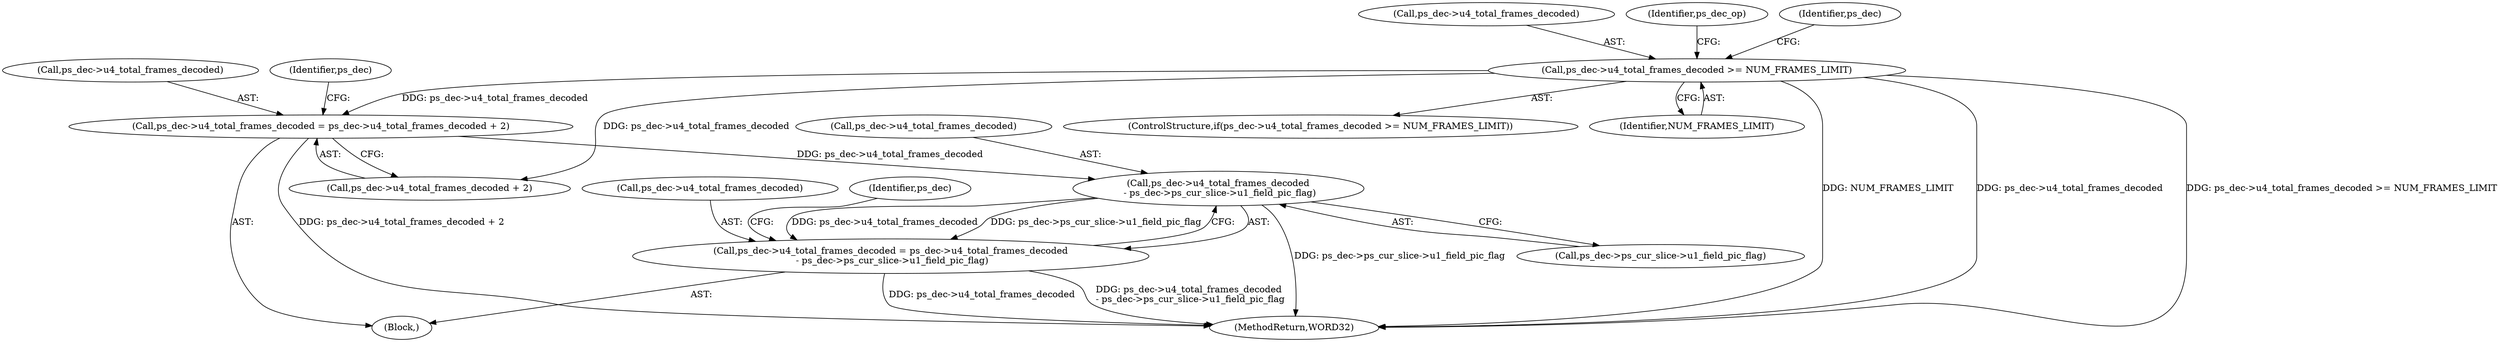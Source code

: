 digraph "0_Android_e86d3cfd2bc28dac421092106751e5638d54a848@pointer" {
"1002032" [label="(Call,ps_dec->u4_total_frames_decoded\n - ps_dec->ps_cur_slice->u1_field_pic_flag)"];
"1002019" [label="(Call,ps_dec->u4_total_frames_decoded = ps_dec->u4_total_frames_decoded + 2)"];
"1000470" [label="(Call,ps_dec->u4_total_frames_decoded >= NUM_FRAMES_LIMIT)"];
"1002028" [label="(Call,ps_dec->u4_total_frames_decoded = ps_dec->u4_total_frames_decoded\n - ps_dec->ps_cur_slice->u1_field_pic_flag)"];
"1002032" [label="(Call,ps_dec->u4_total_frames_decoded\n - ps_dec->ps_cur_slice->u1_field_pic_flag)"];
"1002033" [label="(Call,ps_dec->u4_total_frames_decoded)"];
"1002029" [label="(Call,ps_dec->u4_total_frames_decoded)"];
"1000471" [label="(Call,ps_dec->u4_total_frames_decoded)"];
"1002019" [label="(Call,ps_dec->u4_total_frames_decoded = ps_dec->u4_total_frames_decoded + 2)"];
"1002028" [label="(Call,ps_dec->u4_total_frames_decoded = ps_dec->u4_total_frames_decoded\n - ps_dec->ps_cur_slice->u1_field_pic_flag)"];
"1000470" [label="(Call,ps_dec->u4_total_frames_decoded >= NUM_FRAMES_LIMIT)"];
"1002030" [label="(Identifier,ps_dec)"];
"1002270" [label="(MethodReturn,WORD32)"];
"1001882" [label="(Block,)"];
"1002023" [label="(Call,ps_dec->u4_total_frames_decoded + 2)"];
"1002020" [label="(Call,ps_dec->u4_total_frames_decoded)"];
"1000469" [label="(ControlStructure,if(ps_dec->u4_total_frames_decoded >= NUM_FRAMES_LIMIT))"];
"1000478" [label="(Identifier,ps_dec_op)"];
"1000474" [label="(Identifier,NUM_FRAMES_LIMIT)"];
"1002044" [label="(Identifier,ps_dec)"];
"1002036" [label="(Call,ps_dec->ps_cur_slice->u1_field_pic_flag)"];
"1000485" [label="(Identifier,ps_dec)"];
"1002032" -> "1002028"  [label="AST: "];
"1002032" -> "1002036"  [label="CFG: "];
"1002033" -> "1002032"  [label="AST: "];
"1002036" -> "1002032"  [label="AST: "];
"1002028" -> "1002032"  [label="CFG: "];
"1002032" -> "1002270"  [label="DDG: ps_dec->ps_cur_slice->u1_field_pic_flag"];
"1002032" -> "1002028"  [label="DDG: ps_dec->u4_total_frames_decoded"];
"1002032" -> "1002028"  [label="DDG: ps_dec->ps_cur_slice->u1_field_pic_flag"];
"1002019" -> "1002032"  [label="DDG: ps_dec->u4_total_frames_decoded"];
"1002019" -> "1001882"  [label="AST: "];
"1002019" -> "1002023"  [label="CFG: "];
"1002020" -> "1002019"  [label="AST: "];
"1002023" -> "1002019"  [label="AST: "];
"1002030" -> "1002019"  [label="CFG: "];
"1002019" -> "1002270"  [label="DDG: ps_dec->u4_total_frames_decoded + 2"];
"1000470" -> "1002019"  [label="DDG: ps_dec->u4_total_frames_decoded"];
"1000470" -> "1000469"  [label="AST: "];
"1000470" -> "1000474"  [label="CFG: "];
"1000471" -> "1000470"  [label="AST: "];
"1000474" -> "1000470"  [label="AST: "];
"1000478" -> "1000470"  [label="CFG: "];
"1000485" -> "1000470"  [label="CFG: "];
"1000470" -> "1002270"  [label="DDG: NUM_FRAMES_LIMIT"];
"1000470" -> "1002270"  [label="DDG: ps_dec->u4_total_frames_decoded"];
"1000470" -> "1002270"  [label="DDG: ps_dec->u4_total_frames_decoded >= NUM_FRAMES_LIMIT"];
"1000470" -> "1002023"  [label="DDG: ps_dec->u4_total_frames_decoded"];
"1002028" -> "1001882"  [label="AST: "];
"1002029" -> "1002028"  [label="AST: "];
"1002044" -> "1002028"  [label="CFG: "];
"1002028" -> "1002270"  [label="DDG: ps_dec->u4_total_frames_decoded\n - ps_dec->ps_cur_slice->u1_field_pic_flag"];
"1002028" -> "1002270"  [label="DDG: ps_dec->u4_total_frames_decoded"];
}

